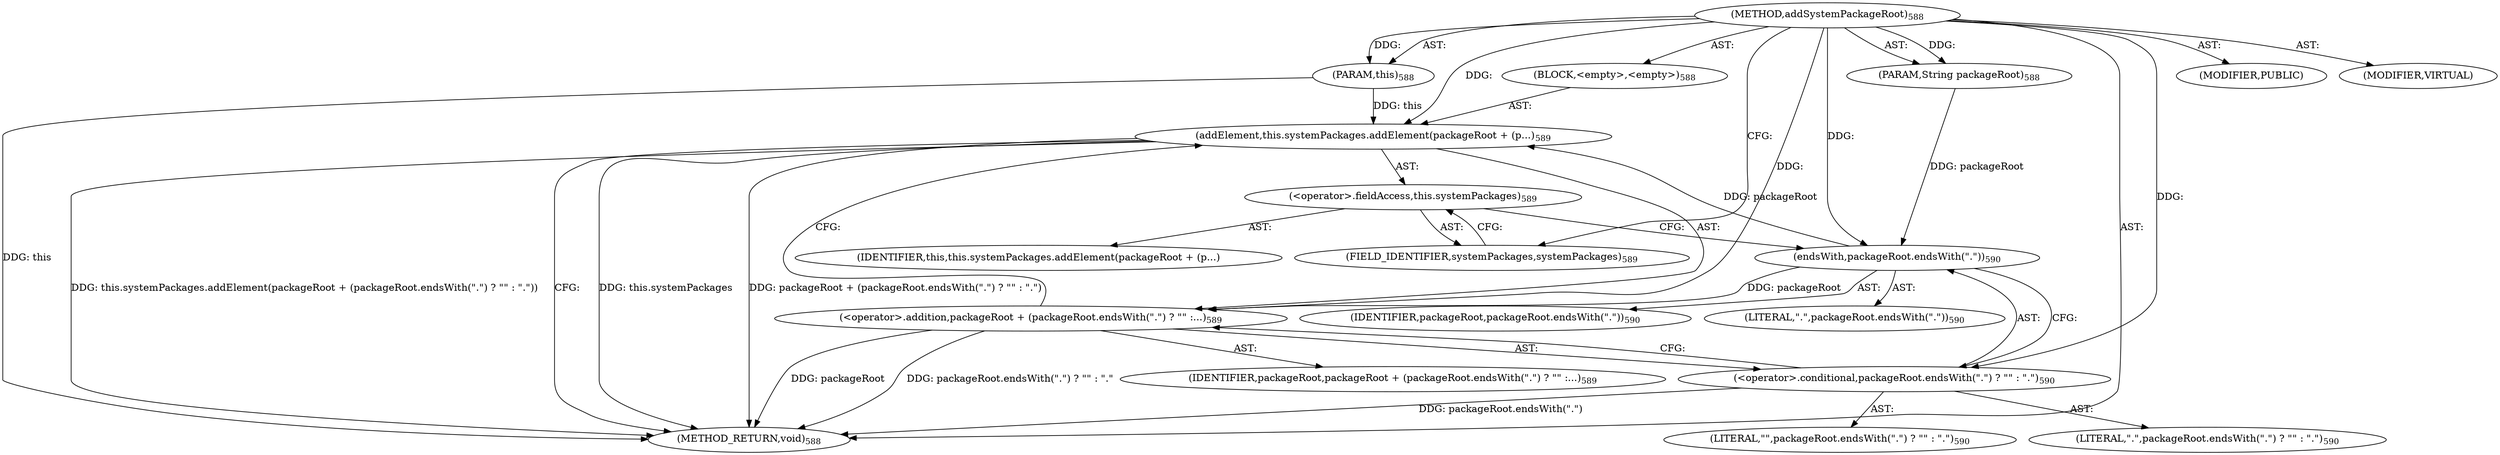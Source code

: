 digraph "addSystemPackageRoot" {  
"111669149717" [label = <(METHOD,addSystemPackageRoot)<SUB>588</SUB>> ]
"115964117050" [label = <(PARAM,this)<SUB>588</SUB>> ]
"115964117051" [label = <(PARAM,String packageRoot)<SUB>588</SUB>> ]
"25769803825" [label = <(BLOCK,&lt;empty&gt;,&lt;empty&gt;)<SUB>588</SUB>> ]
"30064771319" [label = <(addElement,this.systemPackages.addElement(packageRoot + (p...)<SUB>589</SUB>> ]
"30064771320" [label = <(&lt;operator&gt;.fieldAccess,this.systemPackages)<SUB>589</SUB>> ]
"68719476964" [label = <(IDENTIFIER,this,this.systemPackages.addElement(packageRoot + (p...)> ]
"55834574927" [label = <(FIELD_IDENTIFIER,systemPackages,systemPackages)<SUB>589</SUB>> ]
"30064771321" [label = <(&lt;operator&gt;.addition,packageRoot + (packageRoot.endsWith(&quot;.&quot;) ? &quot;&quot; :...)<SUB>589</SUB>> ]
"68719476965" [label = <(IDENTIFIER,packageRoot,packageRoot + (packageRoot.endsWith(&quot;.&quot;) ? &quot;&quot; :...)<SUB>589</SUB>> ]
"30064771322" [label = <(&lt;operator&gt;.conditional,packageRoot.endsWith(&quot;.&quot;) ? &quot;&quot; : &quot;.&quot;)<SUB>590</SUB>> ]
"30064771323" [label = <(endsWith,packageRoot.endsWith(&quot;.&quot;))<SUB>590</SUB>> ]
"68719476966" [label = <(IDENTIFIER,packageRoot,packageRoot.endsWith(&quot;.&quot;))<SUB>590</SUB>> ]
"90194313262" [label = <(LITERAL,&quot;.&quot;,packageRoot.endsWith(&quot;.&quot;))<SUB>590</SUB>> ]
"90194313263" [label = <(LITERAL,&quot;&quot;,packageRoot.endsWith(&quot;.&quot;) ? &quot;&quot; : &quot;.&quot;)<SUB>590</SUB>> ]
"90194313264" [label = <(LITERAL,&quot;.&quot;,packageRoot.endsWith(&quot;.&quot;) ? &quot;&quot; : &quot;.&quot;)<SUB>590</SUB>> ]
"133143986239" [label = <(MODIFIER,PUBLIC)> ]
"133143986240" [label = <(MODIFIER,VIRTUAL)> ]
"128849018901" [label = <(METHOD_RETURN,void)<SUB>588</SUB>> ]
  "111669149717" -> "115964117050"  [ label = "AST: "] 
  "111669149717" -> "115964117051"  [ label = "AST: "] 
  "111669149717" -> "25769803825"  [ label = "AST: "] 
  "111669149717" -> "133143986239"  [ label = "AST: "] 
  "111669149717" -> "133143986240"  [ label = "AST: "] 
  "111669149717" -> "128849018901"  [ label = "AST: "] 
  "25769803825" -> "30064771319"  [ label = "AST: "] 
  "30064771319" -> "30064771320"  [ label = "AST: "] 
  "30064771319" -> "30064771321"  [ label = "AST: "] 
  "30064771320" -> "68719476964"  [ label = "AST: "] 
  "30064771320" -> "55834574927"  [ label = "AST: "] 
  "30064771321" -> "68719476965"  [ label = "AST: "] 
  "30064771321" -> "30064771322"  [ label = "AST: "] 
  "30064771322" -> "30064771323"  [ label = "AST: "] 
  "30064771322" -> "90194313263"  [ label = "AST: "] 
  "30064771322" -> "90194313264"  [ label = "AST: "] 
  "30064771323" -> "68719476966"  [ label = "AST: "] 
  "30064771323" -> "90194313262"  [ label = "AST: "] 
  "30064771319" -> "128849018901"  [ label = "CFG: "] 
  "30064771320" -> "30064771323"  [ label = "CFG: "] 
  "30064771321" -> "30064771319"  [ label = "CFG: "] 
  "55834574927" -> "30064771320"  [ label = "CFG: "] 
  "30064771322" -> "30064771321"  [ label = "CFG: "] 
  "30064771323" -> "30064771322"  [ label = "CFG: "] 
  "111669149717" -> "55834574927"  [ label = "CFG: "] 
  "115964117050" -> "128849018901"  [ label = "DDG: this"] 
  "30064771319" -> "128849018901"  [ label = "DDG: this.systemPackages"] 
  "30064771321" -> "128849018901"  [ label = "DDG: packageRoot"] 
  "30064771322" -> "128849018901"  [ label = "DDG: packageRoot.endsWith(&quot;.&quot;)"] 
  "30064771321" -> "128849018901"  [ label = "DDG: packageRoot.endsWith(&quot;.&quot;) ? &quot;&quot; : &quot;.&quot;"] 
  "30064771319" -> "128849018901"  [ label = "DDG: packageRoot + (packageRoot.endsWith(&quot;.&quot;) ? &quot;&quot; : &quot;.&quot;)"] 
  "30064771319" -> "128849018901"  [ label = "DDG: this.systemPackages.addElement(packageRoot + (packageRoot.endsWith(&quot;.&quot;) ? &quot;&quot; : &quot;.&quot;))"] 
  "111669149717" -> "115964117050"  [ label = "DDG: "] 
  "111669149717" -> "115964117051"  [ label = "DDG: "] 
  "115964117050" -> "30064771319"  [ label = "DDG: this"] 
  "30064771323" -> "30064771319"  [ label = "DDG: packageRoot"] 
  "111669149717" -> "30064771319"  [ label = "DDG: "] 
  "30064771323" -> "30064771321"  [ label = "DDG: packageRoot"] 
  "111669149717" -> "30064771321"  [ label = "DDG: "] 
  "111669149717" -> "30064771322"  [ label = "DDG: "] 
  "115964117051" -> "30064771323"  [ label = "DDG: packageRoot"] 
  "111669149717" -> "30064771323"  [ label = "DDG: "] 
}

